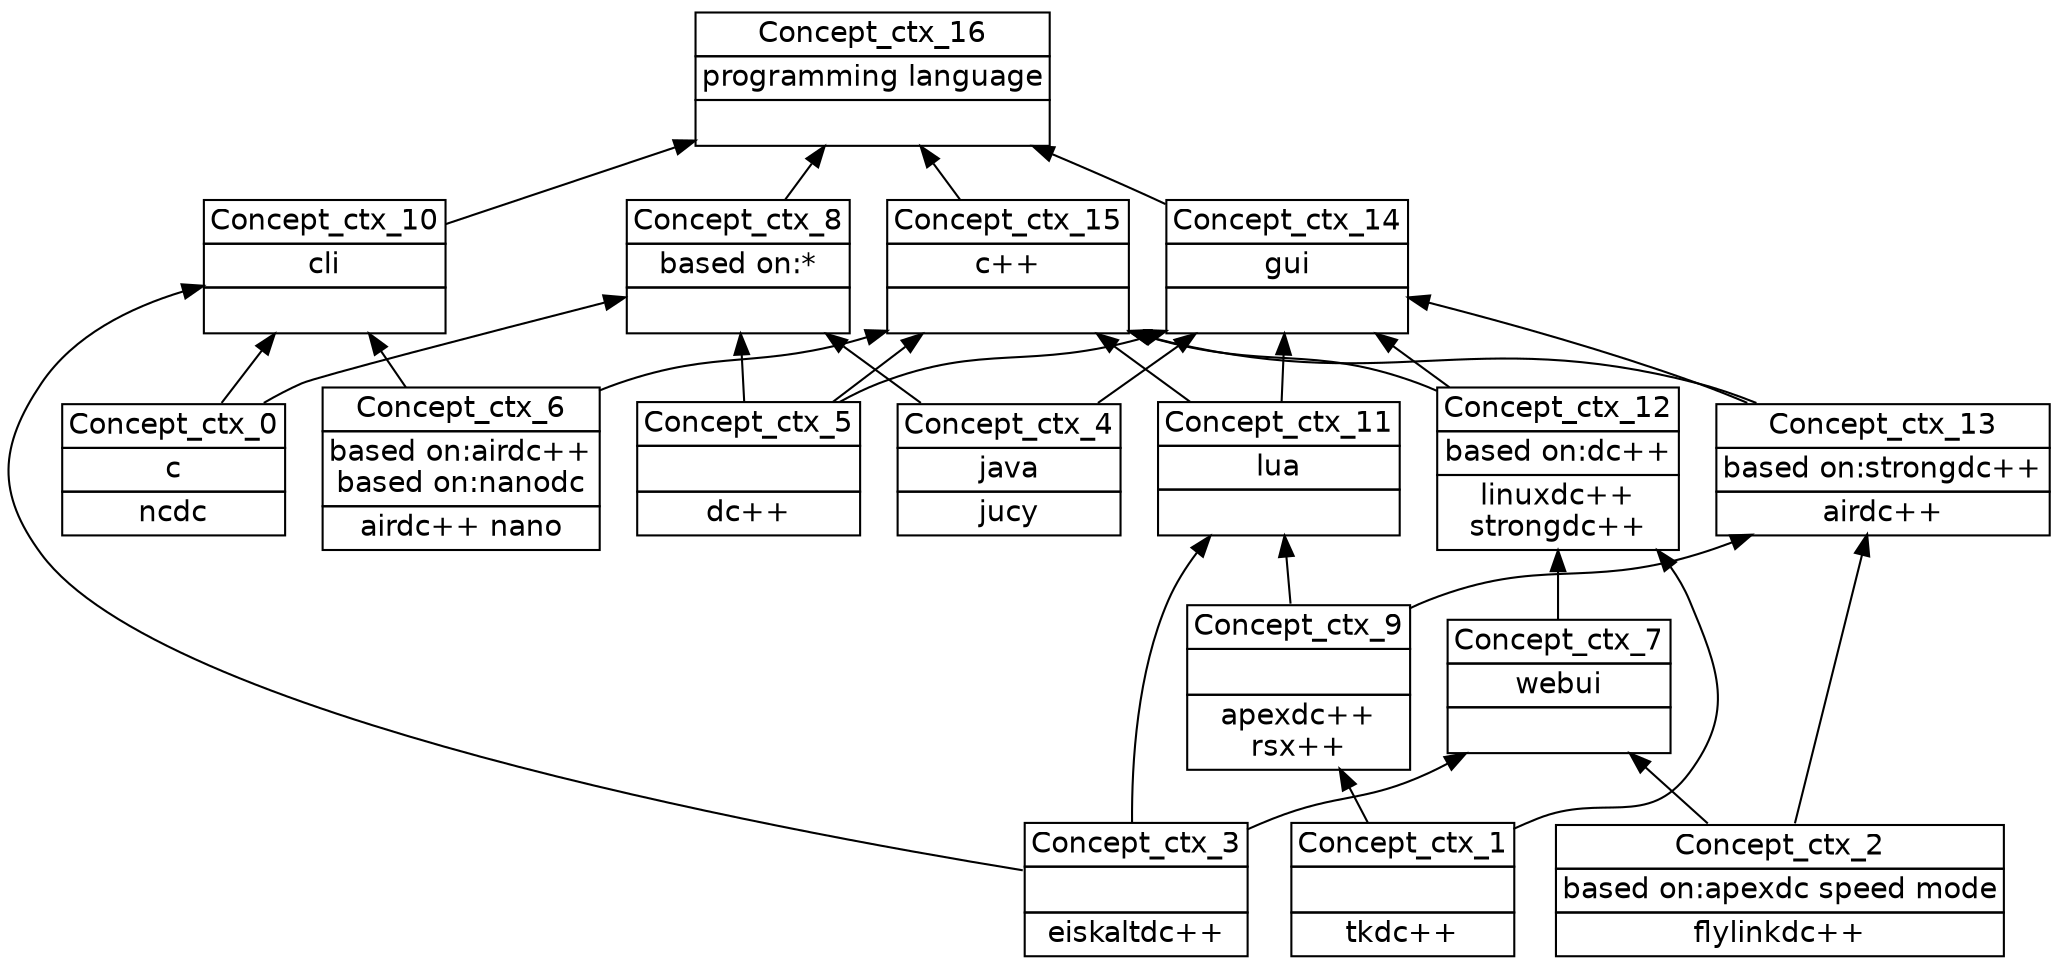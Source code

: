 digraph G { 
	rankdir=BT;
	margin=0;
	node [margin="0.03,0.03",fontname="DejaVu Sans"];
	ranksep=0.3;
	nodesep=0.2;
//graph[label="name:ctx,concept number:17,object number:12,attribute number:14"
10 [shape=none,label=<<table border="0" cellborder="1" cellspacing="0" port="p"><tr><td>Concept_ctx_4</td></tr><tr><td>java<br/></td></tr><tr><td>jucy<br/></td></tr></table>>];
11 [shape=none,label=<<table border="0" cellborder="1" cellspacing="0" port="p"><tr><td>Concept_ctx_0</td></tr><tr><td>c<br/></td></tr><tr><td>ncdc<br/></td></tr></table>>];
12 [shape=none,label=<<table border="0" cellborder="1" cellspacing="0" port="p"><tr><td>Concept_ctx_2</td></tr><tr><td>based on:apexdc speed mode<br/></td></tr><tr><td>flylinkdc++<br/></td></tr></table>>];
15 [shape=none,label=<<table border="0" cellborder="1" cellspacing="0" port="p"><tr><td>Concept_ctx_6</td></tr><tr><td>based on:airdc++<br/>based on:nanodc<br/></td></tr><tr><td>airdc++ nano<br/></td></tr></table>>];
16 [shape=none,label=<<table border="0" cellborder="1" cellspacing="0" port="p"><tr><td>Concept_ctx_5</td></tr><tr><td><br/></td></tr><tr><td>dc++<br/></td></tr></table>>];
18 [shape=none,label=<<table border="0" cellborder="1" cellspacing="0" port="p"><tr><td>Concept_ctx_1</td></tr><tr><td><br/></td></tr><tr><td>tkdc++<br/></td></tr></table>>];
2 [shape=none,label=<<table border="0" cellborder="1" cellspacing="0" port="p"><tr><td>Concept_ctx_3</td></tr><tr><td><br/></td></tr><tr><td>eiskaltdc++<br/></td></tr></table>>];
4 [shape=none,label=<<table border="0" cellborder="1" cellspacing="0" port="p"><tr><td>Concept_ctx_7</td></tr><tr><td>webui<br/></td></tr><tr><td><br/></td></tr></table>>];
13 [shape=none,label=<<table border="0" cellborder="1" cellspacing="0" port="p"><tr><td>Concept_ctx_9</td></tr><tr><td><br/></td></tr><tr><td>apexdc++<br/>rsx++<br/></td></tr></table>>];
17 [shape=none,label=<<table border="0" cellborder="1" cellspacing="0" port="p"><tr><td>Concept_ctx_8</td></tr><tr><td>based on:*<br/></td></tr><tr><td><br/></td></tr></table>>];
3 [shape=none,label=<<table border="0" cellborder="1" cellspacing="0" port="p"><tr><td>Concept_ctx_10</td></tr><tr><td>cli<br/></td></tr><tr><td><br/></td></tr></table>>];
9 [shape=none,label=<<table border="0" cellborder="1" cellspacing="0" port="p"><tr><td>Concept_ctx_11</td></tr><tr><td>lua<br/></td></tr><tr><td><br/></td></tr></table>>];
14 [shape=none,label=<<table border="0" cellborder="1" cellspacing="0" port="p"><tr><td>Concept_ctx_13</td></tr><tr><td>based on:strongdc++<br/></td></tr><tr><td>airdc++<br/></td></tr></table>>];
19 [shape=none,label=<<table border="0" cellborder="1" cellspacing="0" port="p"><tr><td>Concept_ctx_12</td></tr><tr><td>based on:dc++<br/></td></tr><tr><td>linuxdc++<br/>strongdc++<br/></td></tr></table>>];
1 [shape=none,label=<<table border="0" cellborder="1" cellspacing="0" port="p"><tr><td>Concept_ctx_14</td></tr><tr><td>gui<br/></td></tr><tr><td><br/></td></tr></table>>];
8 [shape=none,label=<<table border="0" cellborder="1" cellspacing="0" port="p"><tr><td>Concept_ctx_15</td></tr><tr><td>c++<br/></td></tr><tr><td><br/></td></tr></table>>];
5 [shape=none,label=<<table border="0" cellborder="1" cellspacing="0" port="p"><tr><td>Concept_ctx_16</td></tr><tr><td>programming language<br/></td></tr><tr><td><br/></td></tr></table>>];
	2:p -> 4:p
	12:p -> 4:p
	18:p -> 13:p
	11:p -> 17:p
	10:p -> 17:p
	16:p -> 17:p
	11:p -> 3:p
	15:p -> 3:p
	2:p -> 3:p
	2:p -> 9:p
	13:p -> 9:p
	12:p -> 14:p
	13:p -> 14:p
	4:p -> 19:p
	18:p -> 19:p
	10:p -> 1:p
	14:p -> 1:p
	16:p -> 1:p
	9:p -> 1:p
	19:p -> 1:p
	15:p -> 8:p
	14:p -> 8:p
	16:p -> 8:p
	9:p -> 8:p
	19:p -> 8:p
	1:p -> 5:p
	3:p -> 5:p
	8:p -> 5:p
	17:p -> 5:p
}